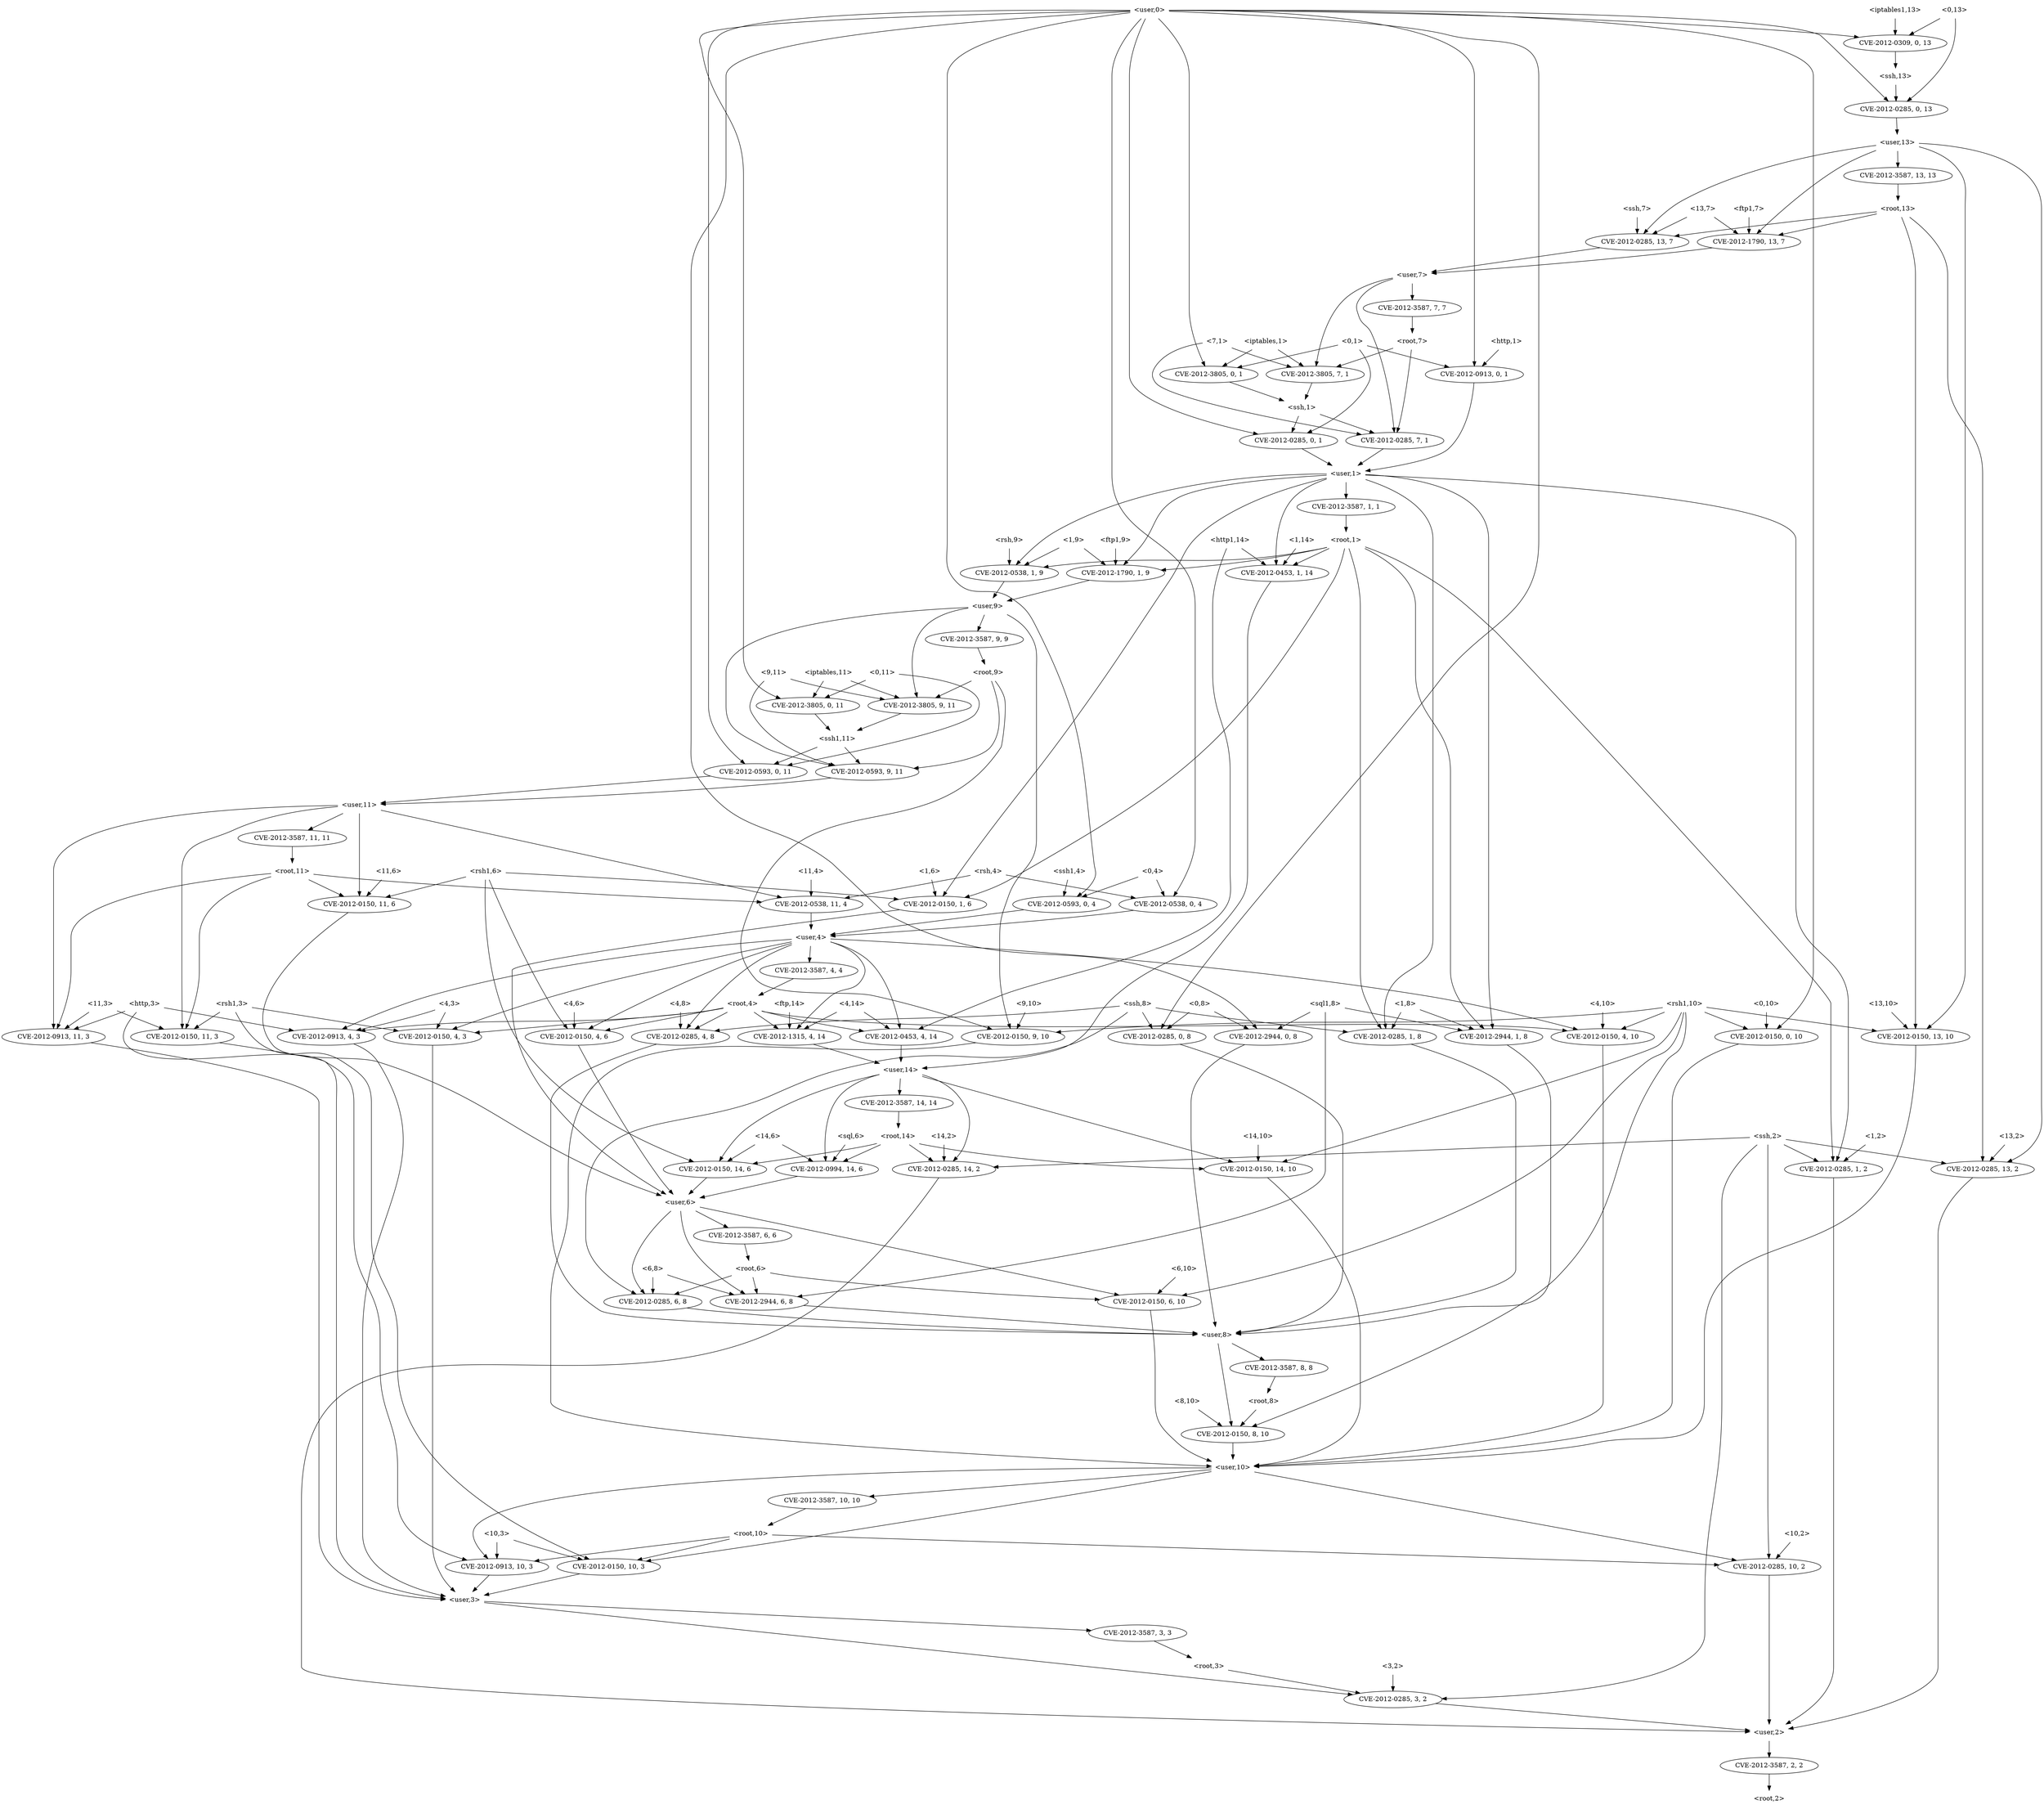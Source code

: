strict digraph {
	graph [bb="0,0,3748,3924"];
	node [label="\N"];
	"<rsh,4>"	 [height=0.5,
		pos="1077,2034",
		shape=plaintext,
		width=0.81944];
	"<v_rsh,11,4>"	 [height=0.5,
		label=<CVE-2012-0538, 11, 4>,
		pos="939,1962",
		width=2.5686];
	"<rsh,4>" -> "<v_rsh,11,4>"	 [pos="e,970.47,1979 1047.4,2018 1027.6,2007.9 1001.2,1994.6 979.48,1983.5"];
	"<v_rsh,0,4>"	 [height=0.5,
		label=<CVE-2012-0538, 0, 4>,
		pos="1138,1962",
		width=2.4499];
	"<rsh,4>" -> "<v_rsh,0,4>"	 [pos="e,1123.1,1980.1 1092.1,2015.7 1099.4,2007.3 1108.3,1997.1 1116.3,1987.9"];
	"<user,4>"	 [height=0.5,
		pos="1138,1890",
		shape=plaintext,
		width=0.91667];
	"<v_rsh,11,4>" -> "<user,4>"	 [pos="e,1104.9,1902.6 981.69,1946 1015.3,1934.2 1061.8,1917.8 1095.4,1906"];
	"<v_rsh,0,4>" -> "<user,4>"	 [pos="e,1138,1908.1 1138,1943.7 1138,1936 1138,1926.7 1138,1918.1"];
	"<v_ftp,4,14>"	 [height=0.5,
		label=<CVE-2012-1315, 4, 14>,
		pos="1196,1674",
		width=2.5686];
	"<user,4>" -> "<v_ftp,4,14>"	 [pos="e,1189.8,1692.2 1140.9,1871.8 1144.1,1853.8 1149.6,1824.7 1156,1800 1164.9,1765.7 1177.8,1726.9 1186.5,1701.8"];
	"<v_http1,4,14>"	 [height=0.5,
		label=<CVE-2012-0453, 4, 14>,
		pos="1400,1674",
		width=2.5686];
	"<user,4>" -> "<v_http1,4,14>"	 [pos="e,1399.9,1692.1 1171.1,1884.7 1224.1,1877.2 1324.4,1860.2 1350,1836 1387.3,1800.7 1397,1738.2 1399.3,1702.4"];
	"<v_root,4,4>"	 [height=0.5,
		label=<CVE-2012-3587, 4, 4>,
		pos="1253,1818",
		width=2.4499];
	"<user,4>" -> "<v_root,4,4>"	 [pos="e,1226.3,1835.2 1166.1,1871.9 1181.6,1862.5 1201,1850.7 1217.5,1840.6"];
	"<v_http,4,3>"	 [height=0.5,
		label=<CVE-2012-0913, 4, 3>,
		pos="533,1674",
		width=2.4499];
	"<user,4>" -> "<v_http,4,3>"	 [pos="e,542.21,1691.9 1105,1888.4 1017,1885.4 772.47,1867.7 606,1764 580.85,1748.3 560.34,1720.9 547.54,1700.7"];
	"<v_ssh,4,8>"	 [height=0.5,
		label=<CVE-2012-0285, 4, 8>,
		pos="1713,1674",
		width=2.4499];
	"<user,4>" -> "<v_ssh,4,8>"	 [pos="e,1684.7,1691.3 1171.1,1884.1 1217.9,1876.7 1305.5,1860.7 1377,1836 1490.1,1796.9 1615.2,1730.3 1675.9,1696.3"];
	"<v_rsh1,4,6>"	 [height=0.5,
		label=<CVE-2012-0150, 4, 6>,
		pos="997,1674",
		width=2.4499];
	"<user,4>" -> "<v_rsh1,4,6>"	 [pos="e,1002.9,1692.1 1121.5,1871.9 1099.8,1848.9 1061.6,1805.8 1036,1764 1023.8,1744.1 1013.4,1719.7 1006.4,1701.5"];
	"<v_rsh1,4,3>"	 [height=0.5,
		label=<CVE-2012-0150, 4, 3>,
		pos="765,1674",
		width=2.4499];
	"<user,4>" -> "<v_rsh1,4,3>"	 [pos="e,793.24,1691.2 1108.1,1871.8 1040.5,1833.1 876.24,1738.8 802.23,1696.4"];
	"<v_rsh1,4,10>"	 [height=0.5,
		label=<CVE-2012-0150, 4, 10>,
		pos="3084,1674",
		width=2.5686];
	"<user,4>" -> "<v_rsh1,4,10>"	 [pos="e,3066,1691.7 1171.2,1889 1388.1,1889 2604.4,1883.5 2952,1764 2993,1749.9 3033.4,1719.6 3058.5,1698.3"];
	"<user,14>"	 [height=0.5,
		pos="1400,1602",
		shape=plaintext,
		width=1.0069];
	"<v_http1,4,14>" -> "<user,14>"	 [pos="e,1400,1620.1 1400,1655.7 1400,1648 1400,1638.7 1400,1630.1"];
	"<v_ssh,14,2>"	 [height=0.5,
		label=<CVE-2012-0285, 14, 2>,
		pos="1118,1386",
		width=2.5686];
	"<user,14>" -> "<v_ssh,14,2>"	 [pos="e,1129.9,1403.9 1363.7,1591 1336.2,1582.3 1298.2,1568 1269,1548 1212.8,1509.4 1161.8,1446.7 1135.9,1412"];
	"<v_root,14,14>"	 [height=0.5,
		label=<CVE-2012-3587, 14, 14>,
		pos="1401,1530",
		width=2.7013];
	"<user,14>" -> "<v_root,14,14>"	 [pos="e,1400.8,1548.1 1400.2,1583.7 1400.4,1576 1400.5,1566.7 1400.6,1558.1"];
	"<v_sql,14,6>"	 [height=0.5,
		label=<CVE-2012-0994, 14, 6>,
		pos="1360,1386",
		width=2.5686];
	"<user,14>" -> "<v_sql,14,6>"	 [pos="e,1312.3,1401.5 1363.7,1589.8 1341.4,1581.4 1313.7,1567.9 1295,1548 1271.1,1522.6 1271,1510.1 1264,1476 1260.8,1460.3 1255.9,1453.8\
 1264,1440 1272.9,1424.9 1287.8,1413.8 1303.2,1405.8"];
	"<v_rsh1,14,10>"	 [height=0.5,
		label=<CVE-2012-0150, 14, 10>,
		pos="2721,1386",
		width=2.7013];
	"<user,14>" -> "<v_rsh1,14,10>"	 [pos="e,2650.3,1398.5 1436.4,1595.1 1613.3,1566.4 2386.3,1441.2 2640,1400.1"];
	"<v_rsh1,14,6>"	 [height=0.5,
		label=<CVE-2012-0150, 14, 6>,
		pos="1564,1386",
		width=2.5686];
	"<user,14>" -> "<v_rsh1,14,6>"	 [pos="e,1559.7,1404.1 1436.4,1590.8 1459.5,1582.6 1488.4,1569 1507,1548 1525,1527.7 1546.4,1454.1 1557.1,1413.8"];
	"<v_rsh1,11,3>"	 [height=0.5,
		label=<CVE-2012-0150, 11, 3>,
		pos="296,1674",
		width=2.5686];
	"<user,3>"	 [height=0.5,
		pos="765,450",
		shape=plaintext,
		width=0.91667];
	"<v_rsh1,11,3>" -> "<user,3>"	 [pos="e,731.85,454.76 304.5,1656 316.77,1629.8 338,1577.8 338,1531 338,1531 338,1531 338,593 338,512.68 613.47,469.78 721.89,456"];
	"<v_ssh,3,2>"	 [height=0.5,
		label=<CVE-2012-0285, 3, 2>,
		pos="909,234",
		width=2.4499];
	"<user,3>" -> "<v_ssh,3,2>"	 [pos="e,905.75,252.03 798.18,438.39 819.29,430.02 845.64,416.34 862,396 878.67,375.28 895.48,302.15 903.74,261.96"];
	"<v_root,3,3>"	 [height=0.5,
		label=<CVE-2012-3587, 3, 3>,
		pos="765,378",
		width=2.4499];
	"<user,3>" -> "<v_root,3,3>"	 [pos="e,765,396.1 765,431.7 765,423.98 765,414.71 765,406.11"];
	"<v_ftp1,13,7>"	 [height=0.5,
		label=<CVE-2012-1790, 13, 7>,
		pos="2449,3402",
		width=2.5686];
	"<user,7>"	 [height=0.5,
		pos="2465,3330",
		shape=plaintext,
		width=0.91667];
	"<v_ftp1,13,7>" -> "<user,7>"	 [pos="e,2461.1,3348.1 2453,3383.7 2454.7,3376 2456.8,3366.7 2458.8,3358.1"];
	"<v_ssh,7,1>"	 [height=0.5,
		label=<CVE-2012-0285, 7, 1>,
		pos="2427,2970",
		width=2.4499];
	"<user,7>" -> "<v_ssh,7,1>"	 [pos="e,2434.7,2988.1 2465,3312 2465,3285.3 2465,3232.1 2465,3187 2465,3187 2465,3187 2465,3113 2465,3071.6 2449.8,3025.7 2438.6,2997.6"];
	"<v_root,7,7>"	 [height=0.5,
		label=<CVE-2012-3587, 7, 7>,
		pos="2581,3258",
		width=2.4499];
	"<user,7>" -> "<v_root,7,7>"	 [pos="e,2554.1,3275.2 2493.4,3311.9 2509,3302.5 2528.5,3290.7 2545.2,3280.6"];
	"<v_iptables,7,1>"	 [height=0.5,
		label=<CVE-2012-3805, 7, 1>,
		pos="2311,3114",
		width=2.4499];
	"<user,7>" -> "<v_iptables,7,1>"	 [pos="e,2320,3132.2 2449.6,3311.9 2428.8,3288.4 2391.1,3244.5 2363,3204 2348.8,3183.6 2334.7,3159.1 2324.8,3141"];
	"<root,3>"	 [height=0.5,
		pos="793,306",
		shape=plaintext,
		width=0.89583];
	"<v_root,3,3>" -> "<root,3>"	 [pos="e,786.16,324.1 771.92,359.7 775.07,351.81 778.88,342.3 782.38,333.55"];
	"<root,3>" -> "<v_ssh,3,2>"	 [pos="e,882.11,251.23 821.38,287.88 837,278.45 856.53,266.66 873.2,256.61"];
	"<v_rsh1,13,10>"	 [height=0.5,
		label=<CVE-2012-0150, 13, 10>,
		pos="3496,1674",
		width=2.7013];
	"<user,10>"	 [height=0.5,
		pos="2721,738",
		shape=plaintext,
		width=1.0069];
	"<v_rsh1,13,10>" -> "<user,10>"	 [pos="e,2757.4,741.69 3437.7,1659.5 3322.6,1631.9 3077,1568.6 3077,1531 3077,1531 3077,1531 3077,881 3077,834.5 3060.5,818.09 3022,792\
 2981.3,764.4 2841.7,748.98 2767.8,742.57"];
	"<v_rsh1,10,3>"	 [height=0.5,
		label=<CVE-2012-0150, 10, 3>,
		pos="1146,522",
		width=2.5686];
	"<user,10>" -> "<v_rsh1,10,3>"	 [pos="e,1132.7,539.85 2684.6,737.08 2456.5,737.19 1228.3,732.19 1120,612 1104.2,594.47 1115,567.85 1127.1,548.28"];
	"<v_http,10,3>"	 [height=0.5,
		label=<CVE-2012-0913, 10, 3>,
		pos="1350,522",
		width=2.5686];
	"<user,10>" -> "<v_http,10,3>"	 [pos="e,1396.5,537.63 2684.7,736.58 2577.9,734.86 2255.4,726.28 1992,684 1772,648.69 1517,574.51 1406.2,540.59"];
	"<v_ssh,10,2>"	 [height=0.5,
		label=<CVE-2012-0285, 10, 2>,
		pos="3160,522",
		width=2.5686];
	"<user,10>" -> "<v_ssh,10,2>"	 [pos="e,3127.4,538.91 2756.2,719.85 2836.3,680.8 3032,585.39 3118.1,543.4"];
	"<v_root,10,10>"	 [height=0.5,
		label=<CVE-2012-3587, 10, 10>,
		pos="2098,666",
		width=2.7013];
	"<user,10>" -> "<v_root,10,10>"	 [pos="e,2178.8,676.08 2684.4,732.88 2588.6,722.12 2328.4,692.89 2189.1,677.23"];
	"<root,1>"	 [height=0.5,
		pos="1889,2754",
		shape=plaintext,
		width=0.89583];
	"<v_ssh,1,2>"	 [height=0.5,
		label=<CVE-2012-0285, 1, 2>,
		pos="3457,1386",
		width=2.4499];
	"<root,1>" -> "<v_ssh,1,2>"	 [pos="e,3462.7,1404.1 1921.4,2753.5 2011.8,2754.2 2273.6,2751.4 2483,2700 2583.4,2675.3 2698,2714.4 2698,2611 2698,2611 2698,2611 2698\
,2105 2698,1727.1 3130.7,1915.4 3477,1764 3535.7,1738.3 3569.9,1747.5 3602,1692 3642.5,1621.9 3574.6,1642 3492,1476 3481.9,1455.7\
 3472.6,1431.6 3466.1,1413.7"];
	"<v_ftp1,1,9>"	 [height=0.5,
		label=<CVE-2012-1790, 1, 9>,
		pos="1140,2682",
		width=2.4499];
	"<root,1>" -> "<v_ftp1,1,9>"	 [pos="e,1202.3,2694.7 1856.7,2749.6 1822.1,2746 1765.7,2740.2 1717,2736 1504.3,2717.5 1449.9,2726.3 1238,2700 1229.7,2699 1221,2697.7 \
1212.4,2696.4"];
	"<v_http1,1,14>"	 [height=0.5,
		label=<CVE-2012-0453, 1, 14>,
		pos="1680,2682",
		width=2.5686];
	"<root,1>" -> "<v_http1,1,14>"	 [pos="e,1724.5,2697.9 1856.3,2742.1 1823.6,2731.1 1772.7,2714.1 1734,2701.1"];
	"<v_ssh,1,8>"	 [height=0.5,
		label=<CVE-2012-0285, 1, 8>,
		pos="2567,1674",
		width=2.4499];
	"<root,1>" -> "<v_ssh,1,8>"	 [pos="e,2564.9,1692.1 1921.3,2752.9 2052.9,2751.9 2541,2739.3 2541,2611 2541,2611 2541,2611 2541,2033 2541,1909.2 2556.7,1762 2563.7,1702.2"];
	"<v_rsh,1,9>"	 [height=0.5,
		label=<CVE-2012-0538, 1, 9>,
		pos="1335,2682",
		width=2.4499];
	"<root,1>" -> "<v_rsh,1,9>"	 [pos="e,1407.8,2692.2 1856.4,2748.9 1771.7,2738.2 1542.5,2709.2 1418.1,2693.5"];
	"<v_rsh1,1,6>"	 [height=0.5,
		label=<CVE-2012-0150, 1, 6>,
		pos="1729,1962",
		width=2.4499];
	"<root,1>" -> "<v_rsh1,1,6>"	 [pos="e,1762.9,1978.6 1883.9,2735.7 1876.6,2709.1 1864,2656.6 1864,2611 1864,2611 1864,2611 1864,2105 1864,2059.8 1846.1,2048.7 1815,2016\
 1802.8,2003.2 1786.8,1992.2 1772,1983.6"];
	"<v_sql1,1,8>"	 [height=0.5,
		label=<CVE-2012-2944, 1, 8>,
		pos="2372,1674",
		width=2.4499];
	"<root,1>" -> "<v_sql1,1,8>"	 [pos="e,2367.8,1692.4 1921.5,2750.1 2026.6,2739.9 2351,2701 2351,2611 2351,2611 2351,2611 2351,1817 2351,1776.8 2359.3,1730.8 2365.5,1702.4"];
	"<user,2>"	 [height=0.5,
		pos="3160,162",
		shape=plaintext,
		width=0.91667];
	"<v_ssh,1,2>" -> "<user,2>"	 [pos="e,3193.1,169.5 3437.9,1368.3 3412,1343.7 3369,1294.9 3369,1243 3369,1243 3369,1243 3369,305 3369,225.42 3264.1,187.32 3202.9,171.87"];
	"<user,9>"	 [height=0.5,
		pos="1277,2610",
		shape=plaintext,
		width=0.91667];
	"<v_ftp1,1,9>" -> "<user,9>"	 [pos="e,1243.6,2628 1171.1,2665.1 1189.8,2655.5 1214,2643.2 1234.5,2632.7"];
	"<v_http1,1,14>" -> "<user,14>"	 [pos="e,1436.5,1616.7 1662,2664.1 1637.6,2639.2 1597,2590.1 1597,2539 1597,2539 1597,2539 1597,2033 1597,1936.4 1559,1915.6 1559,1819 \
1559,1819 1559,1819 1559,1745 1559,1683.9 1492.8,1642.5 1445.9,1620.9"];
	"<user,8>"	 [height=0.5,
		pos="2140,1026",
		shape=plaintext,
		width=0.91667];
	"<v_ssh,1,8>" -> "<user,8>"	 [pos="e,2173.2,1026.9 2542.8,1656.6 2510.9,1633 2459,1586 2459,1531 2459,1531 2459,1531 2459,1169 2459,1049.7 2270.6,1029.9 2183.4,1027.1"];
	"<v_rsh,1,9>" -> "<user,9>"	 [pos="e,1291.3,2628.3 1321,2664.1 1314,2655.7 1305.5,2645.4 1297.8,2636.1"];
	"<user,6>"	 [height=0.5,
		pos="1478,1314",
		shape=plaintext,
		width=0.91667];
	"<v_rsh1,1,6>" -> "<user,6>"	 [pos="e,1511.2,1319.6 1697.7,1945 1658.7,1922.6 1597,1877.9 1597,1819 1597,1819 1597,1819 1597,1745 1597,1574.7 1767.7,1503.8 1665,1368\
 1647.7,1345.1 1571,1329.3 1521.4,1321.2"];
	"<v_sql1,1,8>" -> "<user,8>"	 [pos="e,2173.1,1036.1 2361.8,1655.7 2347.5,1629.6 2323,1578.2 2323,1531 2323,1531 2323,1531 2323,1169 2323,1098.4 2236.9,1057.8 2182.8\
,1039.3"];
	"<v_rsh1,9,10>"	 [height=0.5,
		label=<CVE-2012-0150, 9, 10>,
		pos="2766,1674",
		width=2.5686];
	"<user,9>" -> "<v_rsh1,9,10>"	 [pos="e,2733.2,1691 1310.1,2608.7 1505.8,2606.8 2503,2590.7 2503,2467 2503,2467 2503,2467 2503,1961 2503,1831.9 2649.9,1736.1 2724.1,1695.8"];
	"<v_iptables,9,11>"	 [height=0.5,
		label=<CVE-2012-3805, 9, 11>,
		pos="1060,2394",
		width=2.5686];
	"<user,9>" -> "<v_iptables,9,11>"	 [pos="e,1067.5,2412 1247.6,2591.9 1212.2,2570.2 1152.4,2530.1 1112,2484 1095.3,2465 1081.2,2439.8 1071.9,2421.1"];
	"<v_ssh1,9,11>"	 [height=0.5,
		label=<CVE-2012-0593, 9, 11>,
		pos="1181,2250",
		width=2.5686];
	"<user,9>" -> "<v_ssh1,9,11>"	 [pos="e,1188.7,2268.1 1261.2,2591.6 1253.1,2581.8 1243.8,2568.9 1238,2556 1221.4,2519.1 1219,2507.4 1219,2467 1219,2467 1219,2467 1219\
,2393 1219,2351.6 1203.8,2305.7 1192.6,2277.6"];
	"<v_root,9,9>"	 [height=0.5,
		label=<CVE-2012-3587, 9, 9>,
		pos="1335,2538",
		width=2.4499];
	"<user,9>" -> "<v_root,9,9>"	 [pos="e,1320.8,2556.1 1291.3,2591.7 1298.3,2583.3 1306.8,2573.1 1314.4,2563.9"];
	"<v_rsh1,9,10>" -> "<user,10>"	 [pos="e,2751.9,756.18 2783.4,1655.9 2806.9,1630.9 2846,1581.6 2846,1531 2846,1531 2846,1531 2846,881 2846,828.4 2797.1,786.03 2760.4,761.69"];
	"<ssh1,11>"	 [height=0.5,
		pos="958,2322",
		shape=plaintext,
		width=1.0278];
	"<v_iptables,9,11>" -> "<ssh1,11>"	 [pos="e,982.83,2340 1036.1,2376.6 1022.7,2367.4 1005.8,2355.8 991.15,2345.8"];
	"<user,11>"	 [height=0.5,
		pos="735,2178",
		shape=plaintext,
		width=1.0069];
	"<v_ssh1,9,11>" -> "<user,11>"	 [pos="e,771.5,2184.7 1111.3,2238.1 1019.4,2223.6 860.14,2198.6 781.58,2186.3"];
	"<root,9>"	 [height=0.5,
		pos="1316,2466",
		shape=plaintext,
		width=0.89583];
	"<v_root,9,9>" -> "<root,9>"	 [pos="e,1320.6,2484.1 1330.3,2519.7 1328.2,2511.9 1325.6,2502.5 1323.3,2493.8"];
	"<v_root,2,2>"	 [height=0.5,
		label=<CVE-2012-3587, 2, 2>,
		pos="3160,90",
		width=2.4499];
	"<user,2>" -> "<v_root,2,2>"	 [pos="e,3160,108.1 3160,143.7 3160,135.98 3160,126.71 3160,118.11"];
	"<11,6>"	 [height=0.5,
		pos="792,2034",
		shape=plaintext,
		width=0.78472];
	"<v_rsh1,11,6>"	 [height=0.5,
		label=<CVE-2012-0150, 11, 6>,
		pos="735,1962",
		width=2.5686];
	"<11,6>" -> "<v_rsh1,11,6>"	 [pos="e,748.93,1980.1 777.91,2015.7 771.08,2007.3 762.74,1997.1 755.24,1987.9"];
	"<v_rsh1,11,6>" -> "<user,6>"	 [pos="e,1444.9,1316.2 750.9,1944.2 788.74,1902.3 881,1788.4 881,1675 881,1675 881,1675 881,1457 881,1393.8 933.57,1392.2 992,1368 1071.7\
,1335 1331.2,1321 1434.8,1316.6"];
	"<root,9>" -> "<v_rsh1,9,10>"	 [pos="e,2698.2,1686.4 1348.3,2464.4 1531.2,2460.3 2427,2434.7 2427,2323 2427,2323 2427,2323 2427,1889 2427,1766.1 2588.4,1710.9 2688.4\
,1688.5"];
	"<root,9>" -> "<v_iptables,9,11>"	 [pos="e,1111.6,2409.1 1283.6,2456.1 1243,2445 1172.5,2425.8 1121.5,2411.8"];
	"<root,9>" -> "<v_ssh1,9,11>"	 [pos="e,1200,2267.7 1309.1,2447.6 1296.5,2417 1267.8,2352.2 1233,2304 1225.6,2293.7 1216.2,2283.5 1207.5,2274.9"];
	"<user,1>"	 [height=0.5,
		pos="1917,2898",
		shape=plaintext,
		width=0.91667];
	"<user,1>" -> "<v_ssh,1,2>"	 [pos="e,3505.7,1401.1 1950.2,2896.4 2068.4,2894 2468,2883 2589,2844 2661.7,2820.6 2736,2831.4 2736,2755 2736,2755 2736,2755 2736,2105 \
2736,1670.5 3439.3,2086.2 3622,1692 3655.9,1618.8 3693.2,1597.7 3564,1440 3551.3,1424.5 3532.9,1413.2 3515,1405"];
	"<user,1>" -> "<v_ftp1,1,9>"	 [pos="e,1153.5,2699.9 1883.8,2893.8 1762,2881.7 1340.3,2836 1223,2772 1208.1,2763.9 1179.4,2731.1 1160,2707.7"];
	"<v_root,1,1>"	 [height=0.5,
		label=<CVE-2012-3587, 1, 1>,
		pos="1917,2826",
		width=2.4499];
	"<user,1>" -> "<v_root,1,1>"	 [pos="e,1917,2844.1 1917,2879.7 1917,2872 1917,2862.7 1917,2854.1"];
	"<user,1>" -> "<v_http1,1,14>"	 [pos="e,1692.1,2700.1 1883.9,2889.5 1855.8,2881.8 1815.4,2867.5 1787,2844 1742.9,2807.5 1748.9,2783.5 1717,2736 1710.9,2726.9 1704.1,2717.1\
 1698,2708.4"];
	"<user,1>" -> "<v_sql1,1,8>"	 [pos="e,2377.9,1692.1 1950.3,2897 2084.5,2896.4 2579,2885 2579,2755 2579,2755 2579,2755 2579,2033 2579,1891.3 2472.8,1890 2408,1764 2397.6\
,1743.7 2388,1719.7 2381.3,1701.7"];
	"<user,1>" -> "<v_rsh,1,9>"	 [pos="e,1370.2,2698.6 1883.8,2886.7 1850.3,2876.2 1796.9,2859.4 1751,2844 1659.4,2813.3 1636.1,2806.8 1546,2772 1487.9,2749.6 1421.9,2721.3\
 1379.4,2702.7"];
	"<user,1>" -> "<v_rsh1,1,6>"	 [pos="e,1744.3,1980 1883.8,2887 1862.4,2878.8 1835.7,2865.1 1820,2844 1795.8,2811.6 1801,2795.4 1801,2755 1801,2755 1801,2755 1801,2105\
 1801,2060.1 1772,2015 1750.8,1988.1"];
	"<user,1>" -> "<v_ssh,1,8>"	 [pos="e,2586.1,1691.7 1950.2,2896.2 2060.5,2893.3 2413.3,2881.2 2520,2844 2587.9,2820.4 2655,2826.9 2655,2755 2655,2755 2655,2755 2655\
,1817 2655,1769.7 2619.4,1725.1 2593.4,1698.9"];
	"<v_root,1,1>" -> "<root,1>"	 [pos="e,1895.8,2772.1 1910.1,2807.7 1906.9,2799.8 1903.1,2790.3 1899.6,2781.5"];
	"<root,14>"	 [height=0.5,
		pos="1462,1458",
		shape=plaintext,
		width=1];
	"<root,14>" -> "<v_ssh,14,2>"	 [pos="e,1193.2,1396.6 1425.8,1442.9 1422.5,1441.9 1419.2,1440.9 1416,1440 1345.4,1420.8 1263.5,1406.8 1203.4,1398.1"];
	"<root,14>" -> "<v_sql,14,6>"	 [pos="e,1384,1403.5 1437,1439.9 1423.7,1430.7 1407,1419.3 1392.6,1409.4"];
	"<root,14>" -> "<v_rsh1,14,10>"	 [pos="e,2629.1,1392.1 1498.3,1455 1664.5,1445.7 2355.7,1407.3 2618.8,1392.7"];
	"<root,14>" -> "<v_rsh1,14,6>"	 [pos="e,1540,1403.5 1487,1439.9 1500.3,1430.7 1517,1419.3 1531.4,1409.4"];
	"<v_ssh,14,2>" -> "<user,2>"	 [pos="e,3126.9,163.41 1097.4,1368.1 1070,1343.6 1025,1295.5 1025,1243 1025,1243 1025,1243 1025,305 1025,196.18 2814.1,167.6 3116.8,163.54"];
	"<v_sql,14,6>" -> "<user,6>"	 [pos="e,1449.1,1332.1 1387.4,1368.8 1403.1,1359.4 1423.2,1347.5 1440.4,1337.3"];
	"<v_rsh1,14,10>" -> "<user,10>"	 [pos="e,2721,756.05 2721,1368 2721,1341.3 2721,1288.1 2721,1243 2721,1243 2721,1243 2721,881 2721,841 2721,794.65 2721,766.08"];
	"<v_rsh1,14,6>" -> "<user,6>"	 [pos="e,1499.1,1332.2 1543.6,1368.4 1532.7,1359.5 1519.1,1348.5 1507.1,1338.7"];
	"<4,6>"	 [height=0.5,
		pos="957,1746",
		shape=plaintext,
		width=0.75];
	"<4,6>" -> "<v_rsh1,4,6>"	 [pos="e,987.23,1692.1 966.89,1727.7 971.49,1719.6 977.06,1709.9 982.15,1701"];
	"<v_rsh1,4,6>" -> "<user,6>"	 [pos="e,1444.9,1316.6 997,1656 997,1629.3 997,1576.1 997,1531 997,1531 997,1531 997,1457 997,1416.6 986.06,1395.2 1016,1368 1046.7,1340.1\
 1325.6,1322.9 1434.6,1317.1"];
	"<v_rsh1,8,10>"	 [height=0.5,
		label=<CVE-2012-0150, 8, 10>,
		pos="2282,810",
		width=2.5686];
	"<user,8>" -> "<v_rsh1,8,10>"	 [pos="e,2268.3,828.12 2147.6,1007.8 2155.9,989.45 2170,959.91 2185,936 2206.4,901.89 2215.3,895.78 2240,864 2247.1,854.87 2255,844.92 \
2261.9,836.13"];
	"<v_root,8,8>"	 [height=0.5,
		label=<CVE-2012-3587, 8, 8>,
		pos="2282,954",
		width=2.4499];
	"<user,8>" -> "<v_root,8,8>"	 [pos="e,2249.9,970.83 2173.3,1008.6 2193.4,998.66 2219.3,985.92 2240.7,975.36"];
	"<http1,14>"	 [height=0.5,
		pos="1594,2754",
		shape=plaintext,
		width=1.0833];
	"<http1,14>" -> "<v_http1,4,14>"	 [pos="e,1413.8,1692 1586.9,2735.8 1576.7,2709.5 1559,2657.2 1559,2611 1559,2611 1559,2611 1559,2033 1559,1897.5 1462.7,1756 1420,1700"];
	"<http1,14>" -> "<v_http1,1,14>"	 [pos="e,1659.6,2699.6 1615.3,2735.7 1626.3,2726.7 1639.8,2715.7 1651.7,2706"];
	"<v_http,4,3>" -> "<user,3>"	 [pos="e,731.91,456.48 535.17,1656 538.38,1629.4 544,1576.2 544,1531 544,1531 544,1531 544,593 544,509.23 657.76,472.57 722.05,458.54"];
	"<v_ssh1,0,11>"	 [height=0.5,
		label=<CVE-2012-0593, 0, 11>,
		pos="735,2250",
		width=2.5686];
	"<v_ssh1,0,11>" -> "<user,11>"	 [pos="e,735,2196.1 735,2231.7 735,2224 735,2214.7 735,2206.1"];
	"<user,11>" -> "<v_rsh,11,4>"	 [pos="e,922.86,1979.9 751.35,2159.8 787.47,2122 874.17,2031 915.86,1987.3"];
	"<v_http,11,3>"	 [height=0.5,
		label=<CVE-2012-0913, 11, 3>,
		pos="92,1674",
		width=2.5686];
	"<user,11>" -> "<v_http,11,3>"	 [pos="e,97.261,1692.3 698.71,2176.5 566.45,2173.6 118,2154.9 118,2035 118,2035 118,2035 118,1817 118,1776.6 107.67,1730.7 100.03,1702.3"];
	"<user,11>" -> "<v_rsh1,11,3>"	 [pos="e,296,1692 698.7,2173.2 593.52,2161.1 296,2119.4 296,2035 296,2035 296,2035 296,1817 296,1777 296,1730.7 296,1702.1"];
	"<user,11>" -> "<v_rsh1,11,6>"	 [pos="e,735,1980.2 735,2159.8 735,2122.8 735,2035.2 735,1990.4"];
	"<v_root,11,11>"	 [height=0.5,
		label=<CVE-2012-3587, 11, 11>,
		pos="610,2106",
		width=2.7013];
	"<user,11>" -> "<v_root,11,11>"	 [pos="e,638.97,2123.2 704.42,2159.9 687.43,2150.4 666.15,2138.4 648.09,2128.3"];
	"<9,10>"	 [height=0.5,
		pos="2766,1746",
		shape=plaintext,
		width=0.78472];
	"<9,10>" -> "<v_rsh1,9,10>"	 [pos="e,2766,1692.1 2766,1727.7 2766,1720 2766,1710.7 2766,1702.1"];
	"<sql1,8>"	 [height=0.5,
		pos="2290,1746",
		shape=plaintext,
		width=0.91667];
	"<v_sql1,6,8>"	 [height=0.5,
		label=<CVE-2012-2944, 6, 8>,
		pos="1594,1098",
		width=2.4499];
	"<sql1,8>" -> "<v_sql1,6,8>"	 [pos="e,1609.4,1115.9 2282,1727.8 2272.7,1709 2256.2,1678.6 2237,1656 2027.6,1409.6 1916.4,1408.6 1680,1188 1657.5,1167 1633.2,1141.5 \
1616.2,1123.3"];
	"<sql1,8>" -> "<v_sql1,1,8>"	 [pos="e,2352.5,1691.6 2310.3,1727.7 2320.7,1718.8 2333.4,1707.9 2344.7,1698.3"];
	"<v_sql1,0,8>"	 [height=0.5,
		label=<CVE-2012-2944, 0, 8>,
		pos="2140,1674",
		width=2.4499];
	"<sql1,8>" -> "<v_sql1,0,8>"	 [pos="e,2173.7,1690.7 2256.7,1729.5 2235,1719.3 2206.5,1706 2183.1,1695.1"];
	"<v_sql1,6,8>" -> "<user,8>"	 [pos="e,2106.8,1030.3 1657.4,1085.5 1668.9,1083.5 1680.8,1081.6 1692,1080 1840,1058.4 2016.4,1039.6 2096.6,1031.4"];
	"<v_sql1,0,8>" -> "<user,8>"	 [pos="e,2140,1044 2140,1656 2140,1629.3 2140,1576.1 2140,1531 2140,1531 2140,1531 2140,1169 2140,1129 2140,1082.7 2140,1054.1"];
	"<0,11>"	 [height=0.5,
		pos="805,2466",
		shape=plaintext,
		width=0.78472];
	"<v_iptables,0,11>"	 [height=0.5,
		label=<CVE-2012-3805, 0, 11>,
		pos="856,2394",
		width=2.5686];
	"<0,11>" -> "<v_iptables,0,11>"	 [pos="e,843.54,2412.1 817.61,2447.7 823.6,2439.5 830.88,2429.5 837.48,2420.4"];
	"<0,11>" -> "<v_ssh1,0,11>"	 [pos="e,733.55,2268.4 782.92,2448 772.36,2438.6 760.61,2426 754,2412 733.56,2368.8 731.88,2312.1 733.06,2278.8"];
	"<v_iptables,0,11>" -> "<ssh1,11>"	 [pos="e,933.17,2340 879.91,2376.6 893.3,2367.4 910.2,2355.8 924.85,2345.8"];
	"<4,10>"	 [height=0.5,
		pos="3084,1746",
		shape=plaintext,
		width=0.78472];
	"<4,10>" -> "<v_rsh1,4,10>"	 [pos="e,3084,1692.1 3084,1727.7 3084,1720 3084,1710.7 3084,1702.1"];
	"<v_rsh1,4,10>" -> "<user,10>"	 [pos="e,2757.3,740.92 3059.7,1656.4 3047.6,1647 3033.8,1634.3 3025,1620 3003.5,1585.1 3001,1572 3001,1531 3001,1531 3001,1531 3001,881\
 3001,777.59 2847.2,749.46 2767.6,741.83"];
	"<rsh1,3>"	 [height=0.5,
		pos="649,1746",
		shape=plaintext,
		width=0.92361];
	"<rsh1,3>" -> "<v_rsh1,4,3>"	 [pos="e,738.11,1691.2 677.38,1727.9 693,1718.5 712.53,1706.7 729.2,1696.6"];
	"<rsh1,3>" -> "<v_rsh1,10,3>"	 [pos="e,1062,529.64 649,1728 649,1701.3 649,1648.1 649,1603 649,1603 649,1603 649,665 649,582.13 907.69,544.92 1051.8,530.63"];
	"<rsh1,3>" -> "<v_rsh1,11,3>"	 [pos="e,358.48,1687.4 615.47,1738.4 559.06,1727.2 443.94,1704.3 368.4,1689.4"];
	"<v_rsh1,4,3>" -> "<user,3>"	 [pos="e,765,468.05 765,1656 765,1629.3 765,1576.1 765,1531 765,1531 765,1531 765,593 765,553 765,506.65 765,478.08"];
	"<v_rsh1,10,3>" -> "<user,3>"	 [pos="e,798.16,457.09 1081.4,509.13 1003.6,494.83 875.11,471.23 808.33,458.96"];
	"<v_ssh1,0,4>"	 [height=0.5,
		label=<CVE-2012-0593, 0, 4>,
		pos="1333,1962",
		width=2.4499];
	"<v_ssh1,0,4>" -> "<user,4>"	 [pos="e,1171,1902.9 1291.2,1946 1258.6,1934.3 1213.6,1918.1 1180.8,1906.4"];
	"<v_ssh,3,2>" -> "<user,2>"	 [pos="e,3126.7,163.18 971.12,221.22 984.24,219.13 998.04,217.23 1011,216 1441.1,175.06 2851.1,164.82 3116.6,163.24"];
	"<v_http,10,3>" -> "<user,3>"	 [pos="e,798.09,454.02 1283.3,509.45 1271.2,507.52 1258.8,505.62 1247,504 1085.5,481.81 892.48,462.86 808.08,454.95"];
	"<v_ssh,10,2>" -> "<user,2>"	 [pos="e,3160,180.05 3160,503.95 3160,477.29 3160,424.11 3160,379 3160,379 3160,379 3160,305 3160,265 3160,218.65 3160,190.08"];
	"<root,10>"	 [height=0.5,
		pos="1927,594",
		shape=plaintext,
		width=1];
	"<v_root,10,10>" -> "<root,10>"	 [pos="e,1963.2,609.82 2059.6,649.29 2033.8,638.73 1999.7,624.75 1972.5,613.62"];
	"<root,2>"	 [height=0.5,
		pos="3160,18",
		shape=plaintext,
		width=0.89583];
	"<ftp1,9>"	 [height=0.5,
		pos="1140,2754",
		shape=plaintext,
		width=0.89583];
	"<ftp1,9>" -> "<v_ftp1,1,9>"	 [pos="e,1140,2700.1 1140,2735.7 1140,2728 1140,2718.7 1140,2710.1"];
	"<v_root,13,13>"	 [height=0.5,
		label=<CVE-2012-3587, 13, 13>,
		pos="3395,3546",
		width=2.7013];
	"<root,13>"	 [height=0.5,
		pos="3395,3474",
		shape=plaintext,
		width=1];
	"<v_root,13,13>" -> "<root,13>"	 [pos="e,3395,3492.1 3395,3527.7 3395,3520 3395,3510.7 3395,3502.1"];
	"<v_ssh,13,2>"	 [height=0.5,
		label=<CVE-2012-0285, 13, 2>,
		pos="3656,1386",
		width=2.5686];
	"<root,13>" -> "<v_ssh,13,2>"	 [pos="e,3664.3,1404 3414.3,3455.8 3439.9,3431 3482,3382.5 3482,3331 3482,3331 3482,3331 3482,2033 3482,1819.3 3697,1816.7 3697,1603 3697\
,1603 3697,1603 3697,1529 3697,1487.4 3680.6,1441.6 3668.5,1413.5"];
	"<root,13>" -> "<v_rsh1,13,10>"	 [pos="e,3492.8,1692.2 3405.2,3455.7 3419.5,3429.6 3444,3378.2 3444,3331 3444,3331 3444,3331 3444,2033 3444,1968 3478,1774.3 3491,1702.3"];
	"<root,13>" -> "<v_ftp1,13,7>"	 [pos="e,2513.9,3414.8 3358.7,3472 3241.4,3468.7 2862.4,3455.6 2551,3420 2542.3,3419 2533.1,3417.8 2524.1,3416.4"];
	"<v_ssh,13,7>"	 [height=0.5,
		label=<CVE-2012-0285, 13, 7>,
		pos="2653,3402",
		width=2.5686];
	"<root,13>" -> "<v_ssh,13,7>"	 [pos="e,2734.3,3410.7 3359,3469.6 3248,3459.1 2908.8,3427.1 2744.3,3411.6"];
	"<v_rsh1,8,10>" -> "<user,10>"	 [pos="e,2684.6,744.8 2351.1,797.99 2441.4,783.58 2597.3,758.72 2674.7,746.39"];
	"<root,8>"	 [height=0.5,
		pos="2282,882",
		shape=plaintext,
		width=0.89583];
	"<v_root,8,8>" -> "<root,8>"	 [pos="e,2282,900.1 2282,935.7 2282,927.98 2282,918.71 2282,910.11"];
	"<user,0>"	 [height=0.5,
		pos="2017,3906",
		shape=plaintext,
		width=0.91667];
	"<v_ssh,0,13>"	 [height=0.5,
		label=<CVE-2012-0285, 0, 13>,
		pos="3522,3690",
		width=2.5686];
	"<user,0>" -> "<v_ssh,0,13>"	 [pos="e,3509.4,3708.1 2050.3,3904.5 2254.4,3901.3 3329.2,3882.9 3391,3852 3406.3,3844.4 3470.9,3759.5 3503.3,3716.2"];
	"<v_iptables1,0,13>"	 [height=0.5,
		label=<CVE-2012-0309, 0, 13>,
		pos="3536,3834",
		width=2.5686];
	"<user,0>" -> "<v_iptables1,0,13>"	 [pos="e,3470.2,3846.7 2050.2,3905.2 2206,3906 2880,3905.7 3429,3852 3439.1,3851 3449.8,3849.7 3460.3,3848.2"];
	"<v_ssh,0,8>"	 [height=0.5,
		label=<CVE-2012-0285, 0, 8>,
		pos="1945,1674",
		width=2.4499];
	"<user,0>" -> "<v_ssh,0,8>"	 [pos="e,1977.9,1690.7 2050.3,3905.2 2187,3905.4 2698,3896.9 2698,3763 2698,3763 2698,3763 2698,3617 2698,3485.5 2774,3462.5 2774,3331 \
2774,3331 2774,3331 2774,2105 2774,1926.6 2243.9,1809.9 2138,1764 2085.7,1741.3 2026.3,1713.6 1987.4,1695.2"];
	"<user,0>" -> "<v_ssh1,0,4>"	 [pos="e,1371.3,1978.4 1984,3903.3 1868.4,3896.4 1489,3866 1489,3763 1489,3763 1489,3763 1489,2609 1489,2343.5 1557.6,2240.6 1416,2016 \
1407.4,2002.4 1393.9,1991.6 1380.2,1983.4"];
	"<user,0>" -> "<v_iptables,0,11>"	 [pos="e,861.67,2412.3 1983.7,3904.4 1796.6,3900.7 884,3876.9 884,3763 884,3763 884,3763 884,2537 884,2496.3 872.77,2450.2 864.54,2421.9"];
	"<v_iptables,0,1>"	 [height=0.5,
		label=<CVE-2012-3805, 0, 1>,
		pos="2116,3114",
		width=2.4499];
	"<user,0>" -> "<v_iptables,0,1>"	 [pos="e,2111.5,3132.4 2033.7,3887.8 2056.4,3862.6 2094,3813.2 2094,3763 2094,3763 2094,3763 2094,3257 2094,3216.7 2102.7,3170.8 2109.2\
,3142.4"];
	"<v_rsh1,0,10>"	 [height=0.5,
		label=<CVE-2012-0150, 0, 10>,
		pos="3288,1674",
		width=2.5686];
	"<user,0>" -> "<v_rsh1,0,10>"	 [pos="e,3304.6,1692.1 2050,3904.7 2148.7,3903.1 2449.3,3895 2694,3852 3048.3,3789.7 3161.4,3814 3474,3636 3552,3591.6 3596,3564.8 3596\
,3475 3596,3475 3596,3475 3596,2105 3596,2007.3 3383.4,1775.1 3311.5,1699.4"];
	"<user,0>" -> "<v_ssh1,0,11>"	 [pos="e,727.31,2268.1 1983.7,3905 1778.8,3904.7 697,3896.5 697,3763 697,3763 697,3763 697,2393 697,2351.6 712.23,2305.7 723.41,2277.6"];
	"<user,0>" -> "<v_sql1,0,8>"	 [pos="e,2163.2,1691.6 2050.3,3905.1 2164.3,3905.1 2537.6,3901.2 2645,3852 2696.4,3828.5 2736,3819.6 2736,3763 2736,3763 2736,3763 2736\
,3617 2736,3516.1 2812,3503.9 2812,3403 2812,3403 2812,3403 2812,2105 2812,2009.6 2750.3,1995.5 2670,1944 2608.8,1904.7 2589.6,1901.3\
 2523,1872 2462.9,1845.5 2303.4,1799.2 2248,1764 2228.4,1751.5 2227.7,1743 2210,1728 2197.7,1717.6 2183.7,1706.7 2171.4,1697.6"];
	"<user,0>" -> "<v_rsh,0,4>"	 [pos="e,1153.5,1980 1983.9,3904.4 1887.9,3902.3 1610.5,3892.7 1531,3852 1483.7,3827.7 1451,3816.2 1451,3763 1451,3763 1451,3763 1451,2609\
 1451,2342.1 1232,2069.7 1160.4,1987.8"];
	"<v_http,0,1>"	 [height=0.5,
		label=<CVE-2012-0913, 0, 1>,
		pos="1846,3114",
		width=2.4499];
	"<user,0>" -> "<v_http,0,1>"	 [pos="e,1844.8,3132 1983.7,3895.1 1932.4,3877.6 1840,3835.9 1840,3763 1840,3763 1840,3763 1840,3257 1840,3217 1842.4,3170.6 1844.2,3142.1"];
	"<v_ssh,0,1>"	 [height=0.5,
		label=<CVE-2012-0285, 0, 1>,
		pos="1990,2970",
		width=2.4499];
	"<user,0>" -> "<v_ssh,0,1>"	 [pos="e,1984.3,2988.3 2005.6,3887.9 1989.5,3862 1962,3810.9 1962,3763 1962,3763 1962,3763 1962,3113 1962,3072.3 1973.2,3026.2 1981.5,2997.9"];
	"<user,13>"	 [height=0.5,
		pos="3429,3618",
		shape=plaintext,
		width=1.0069];
	"<v_ssh,0,13>" -> "<user,13>"	 [pos="e,3451.9,3636.2 3500,3672.4 3488.1,3663.5 3473.2,3652.3 3460.1,3642.4"];
	"<ssh,13>"	 [height=0.5,
		pos="3527,3762",
		shape=plaintext,
		width=0.94444];
	"<v_iptables1,0,13>" -> "<ssh,13>"	 [pos="e,3529.2,3780.1 3533.8,3815.7 3532.8,3808 3531.6,3798.7 3530.5,3790.1"];
	"<v_ssh,0,8>" -> "<user,8>"	 [pos="e,2107,1035.1 1945.6,1656 1946.5,1629.3 1948,1576.1 1948,1531 1948,1531 1948,1531 1948,1169 1948,1095.3 2040.6,1055.5 2097.2,1038"];
	"<ssh,1>"	 [height=0.5,
		pos="2213,3042",
		shape=plaintext,
		width=0.84028];
	"<v_iptables,0,1>" -> "<ssh,1>"	 [pos="e,2189.2,3060.2 2139,3096.4 2151.5,3087.4 2167.2,3076 2180.9,3066.1"];
	"<v_rsh1,0,10>" -> "<user,10>"	 [pos="e,2757.5,738.99 3222.8,1661.2 3160.6,1649.3 3074.6,1631.2 3063,1620 3033.6,1591.5 3039,1572 3039,1531 3039,1531 3039,1531 3039,881\
 3039,763.52 2855.8,742.57 2767.5,739.3"];
	"<v_http,0,1>" -> "<user,1>"	 [pos="e,1908.4,2916.4 1850.2,3095.8 1857.6,3066.1 1874,3003.3 1893,2952 1896.2,2943.3 1900.2,2934 1904,2925.7"];
	"<v_ssh,0,1>" -> "<user,1>"	 [pos="e,1934.8,2916 1972.3,2952.1 1963.2,2943.3 1952,2932.6 1942.1,2923"];
	"<0,10>"	 [height=0.5,
		pos="3288,1746",
		shape=plaintext,
		width=0.78472];
	"<0,10>" -> "<v_rsh1,0,10>"	 [pos="e,3288,1692.1 3288,1727.7 3288,1720 3288,1710.7 3288,1702.1"];
	"<v_ssh,7,1>" -> "<user,1>"	 [pos="e,1950.2,2903.6 2356.1,2959.3 2248.8,2944.5 2048.3,2917 1960.3,2904.9"];
	"<9,11>"	 [height=0.5,
		pos="1150,2466",
		shape=plaintext,
		width=0.78472];
	"<9,11>" -> "<v_iptables,9,11>"	 [pos="e,1081.4,2411.6 1127.8,2447.7 1116.1,2438.7 1101.8,2427.5 1089.3,2417.8"];
	"<9,11>" -> "<v_ssh1,9,11>"	 [pos="e,1179.3,2268.5 1153.9,2447.9 1156.2,2437.5 1159,2424.1 1161,2412 1168.7,2365.3 1174.9,2310.6 1178.3,2278.4"];
	"<ssh,1>" -> "<v_ssh,7,1>"	 [pos="e,2382.2,2985.6 2243.7,3031 2277.3,3020 2331.8,3002.1 2372.7,2988.8"];
	"<ssh,1>" -> "<v_ssh,0,1>"	 [pos="e,2036,2985.4 2182.5,3031.4 2147.3,3020.4 2088.9,3002 2045.6,2988.4"];
	"<iptables,11>"	 [height=0.5,
		pos="983,2466",
		shape=plaintext,
		width=1.2778];
	"<iptables,11>" -> "<v_iptables,0,11>"	 [pos="e,885.44,2411.2 951.93,2447.9 934.59,2438.3 912.85,2426.3 894.44,2416.2"];
	"<iptables,11>" -> "<v_iptables,9,11>"	 [pos="e,1041.5,2411.9 1002,2447.7 1011.6,2439 1023.4,2428.3 1033.8,2418.8"];
	"<v_ssh,13,2>" -> "<user,2>"	 [pos="e,3193.3,168.37 3626.7,1368.8 3589.7,1346 3531,1300.6 3531,1243 3531,1243 3531,1243 3531,305 3531,235.48 3300.9,187.39 3203.1,170.09"];
	"<v_ssh,13,7>" -> "<user,7>"	 [pos="e,2498.2,3343.4 2612.2,3385.8 2581.4,3374.3 2539.3,3358.7 2508,3347"];
	"<0,1>"	 [height=0.5,
		pos="2017,3186",
		shape=plaintext,
		width=0.75];
	"<0,1>" -> "<v_http,0,1>"	 [pos="e,1883.5,3130.3 1989.9,3173.9 1963.9,3163.3 1924,3146.9 1892.8,3134.2"];
	"<0,1>" -> "<v_iptables,0,1>"	 [pos="e,2092.7,3131.5 2041.2,3167.9 2054.2,3158.7 2070.4,3147.3 2084.3,3137.4"];
	"<0,1>" -> "<v_ssh,0,1>"	 [pos="e,1992.2,2988.2 2014.8,3167.8 2010.2,3130.8 1999.1,3043.2 1993.5,2998.4"];
	"<ssh,7>"	 [height=0.5,
		pos="2677,3474",
		shape=plaintext,
		width=0.84028];
	"<ssh,7>" -> "<v_ssh,13,7>"	 [pos="e,2658.9,3420.1 2671.1,3455.7 2668.4,3447.9 2665.2,3438.5 2662.2,3429.8"];
	"<1,14>"	 [height=0.5,
		pos="1680,2754",
		shape=plaintext,
		width=0.78472];
	"<1,14>" -> "<v_http1,1,14>"	 [pos="e,1680,2700.1 1680,2735.7 1680,2728 1680,2718.7 1680,2710.1"];
	"<http,1>"	 [height=0.5,
		pos="1901,3186",
		shape=plaintext,
		width=0.89583];
	"<http,1>" -> "<v_http,0,1>"	 [pos="e,1859.4,3132.1 1887.4,3167.7 1880.9,3159.4 1872.9,3149.3 1865.8,3140.1"];
	"<4,8>"	 [height=0.5,
		pos="1713,1746",
		shape=plaintext,
		width=0.75];
	"<4,8>" -> "<v_ssh,4,8>"	 [pos="e,1713,1692.1 1713,1727.7 1713,1720 1713,1710.7 1713,1702.1"];
	"<v_ssh,4,8>" -> "<user,8>"	 [pos="e,2106.8,1031.4 1726.8,1656.2 1770.8,1600.9 1905,1418 1905,1243 1905,1243 1905,1243 1905,1169 1905,1080.4 2029,1045.6 2096.8,1033.2"];
	"<v_http,11,3>" -> "<user,3>"	 [pos="e,731.72,452.04 114.19,1656.4 143.65,1632.4 192,1584.7 192,1531 192,1531 192,1531 192,593 192,483.98 587.7,458.09 721.44,452.46"];
	"<root,11>"	 [height=0.5,
		pos="610,2034",
		shape=plaintext,
		width=1];
	"<v_root,11,11>" -> "<root,11>"	 [pos="e,610,2052.1 610,2087.7 610,2080 610,2070.7 610,2062.1"];
	"<13,2>"	 [height=0.5,
		pos="3640,1458",
		shape=plaintext,
		width=0.78472];
	"<13,2>" -> "<v_ssh,13,2>"	 [pos="e,3652.1,1404.1 3644,1439.7 3645.7,1432 3647.8,1422.7 3649.8,1414.1"];
	"<14,2>"	 [height=0.5,
		pos="1112,1458",
		shape=plaintext,
		width=0.78472];
	"<14,2>" -> "<v_ssh,14,2>"	 [pos="e,1116.5,1404.1 1113.5,1439.7 1114.1,1432 1114.9,1422.7 1115.7,1414.1"];
	"<iptables,1>"	 [height=0.5,
		pos="2191,3186",
		shape=plaintext,
		width=1.1944];
	"<iptables,1>" -> "<v_iptables,0,1>"	 [pos="e,2134.1,3131.9 2172.5,3167.7 2163.1,3159 2151.7,3148.3 2141.5,3138.8"];
	"<iptables,1>" -> "<v_iptables,7,1>"	 [pos="e,2283.2,3131.2 2220.4,3167.9 2236.7,3158.4 2257.1,3146.4 2274.4,3136.3"];
	"<v_iptables,7,1>" -> "<ssh,1>"	 [pos="e,2237.1,3060.2 2287.8,3096.4 2275.1,3087.4 2259.3,3076 2245.4,3066.1"];
	"<11,4>"	 [height=0.5,
		pos="939,2034",
		shape=plaintext,
		width=0.78472];
	"<11,4>" -> "<v_rsh,11,4>"	 [pos="e,939,1980.1 939,2015.7 939,2008 939,1998.7 939,1990.1"];
	"<root,8>" -> "<v_rsh1,8,10>"	 [pos="e,2282,828.1 2282,863.7 2282,855.98 2282,846.71 2282,838.11"];
	"<6,10>"	 [height=0.5,
		pos="1334,1170",
		shape=plaintext,
		width=0.78472];
	"<v_rsh1,6,10>"	 [height=0.5,
		label=<CVE-2012-0150, 6, 10>,
		pos="1391,1098",
		width=2.5686];
	"<6,10>" -> "<v_rsh1,6,10>"	 [pos="e,1377.1,1116.1 1348.1,1151.7 1354.9,1143.3 1363.3,1133.1 1370.8,1123.9"];
	"<v_rsh1,6,10>" -> "<user,10>"	 [pos="e,2684.6,740.26 1450.9,1084.2 1546.3,1062 1722,1013.3 1722,955 1722,955 1722,955 1722,881 1722,783.49 2477.6,748.18 2674.5,740.64"];
	"<0,8>"	 [height=0.5,
		pos="2174,1746",
		shape=plaintext,
		width=0.75];
	"<0,8>" -> "<v_sql1,0,8>"	 [pos="e,2148.3,1692.1 2165.6,1727.7 2161.7,1719.7 2157,1710.1 2152.8,1701.3"];
	"<0,8>" -> "<v_ssh,0,8>"	 [pos="e,1998.6,1688.3 2146.8,1733.2 2142.2,1731.4 2137.5,1729.6 2133,1728 2092.1,1713.8 2045.3,1700.6 2008.7,1690.9"];
	"<v_root,14,14>" -> "<root,14>"	 [pos="e,1446.9,1476.3 1415.8,1512.1 1423.1,1503.6 1432.2,1493.2 1440.4,1483.8"];
	"<10,2>"	 [height=0.5,
		pos="3147,594",
		shape=plaintext,
		width=0.78472];
	"<10,2>" -> "<v_ssh,10,2>"	 [pos="e,3156.8,540.1 3150.2,575.7 3151.6,567.98 3153.4,558.71 3155,550.11"];
	"<root,4>"	 [height=0.5,
		pos="1233,1746",
		shape=plaintext,
		width=0.89583];
	"<root,4>" -> "<v_ftp,4,14>"	 [pos="e,1205,1692.1 1223.9,1727.7 1219.6,1719.6 1214.4,1709.9 1209.7,1701"];
	"<root,4>" -> "<v_http1,4,14>"	 [pos="e,1362.8,1690.6 1265.6,1731.3 1290.6,1720.9 1325.3,1706.3 1353.3,1694.6"];
	"<root,4>" -> "<v_http,4,3>"	 [pos="e,604.39,1684.7 1200.5,1737.1 1185.7,1733.9 1168.1,1730.3 1152,1728 938.42,1697.8 882.63,1713.5 668,1692 650.71,1690.3 632.21,1688.1\
 614.62,1686"];
	"<root,4>" -> "<v_ssh,4,8>"	 [pos="e,1633.5,1682 1265.4,1730.6 1268.3,1729.6 1271.2,1728.7 1274,1728 1338,1711.2 1514.8,1693 1623.5,1682.9"];
	"<root,4>" -> "<v_rsh1,4,6>"	 [pos="e,1044.8,1689.2 1200.7,1735.4 1163.2,1724.3 1100.6,1705.7 1054.7,1692.1"];
	"<root,4>" -> "<v_rsh1,4,3>"	 [pos="e,837.53,1684.3 1200.4,1737.6 1185.7,1734.4 1168,1730.8 1152,1728 1095.2,1718.2 943.21,1698 847.48,1685.6"];
	"<root,4>" -> "<v_rsh1,4,10>"	 [pos="e,3002.4,1682.5 1265.3,1730.3 1268.2,1729.4 1271.1,1728.6 1274,1728 1447.2,1691.5 2690.2,1700.9 2867,1692 2908.1,1689.9 2953.6,1686.5\
 2992.2,1683.3"];
	"<v_ftp,4,14>" -> "<user,14>"	 [pos="e,1363.7,1615.5 1239.5,1658.1 1273.2,1646.5 1319.7,1630.6 1353.9,1618.8"];
	"<1,9>"	 [height=0.5,
		pos="1259,2754",
		shape=plaintext,
		width=0.75];
	"<1,9>" -> "<v_ftp1,1,9>"	 [pos="e,1167.7,2699.3 1232,2737.1 1215.6,2727.5 1194.6,2715.1 1176.7,2704.6"];
	"<1,9>" -> "<v_rsh,1,9>"	 [pos="e,1317,2699.6 1277.8,2735.7 1287.3,2726.9 1299,2716.1 1309.4,2706.6"];
	"<root,11>" -> "<v_rsh,11,4>"	 [pos="e,879.16,1975.7 646.15,2025.3 699.69,2013.9 801.07,1992.3 869.34,1977.8"];
	"<root,11>" -> "<v_rsh1,11,3>"	 [pos="e,312.12,1691.8 573.85,2028.3 507.27,2017.4 372,1983.9 372,1891 372,1891 372,1891 372,1817 372,1771.4 341.14,1726.2 318.75,1699.5"];
	"<root,11>" -> "<v_rsh1,11,6>"	 [pos="e,706.03,1979.2 640.58,2015.9 657.57,2006.4 678.85,1994.4 696.91,1984.3"];
	"<root,11>" -> "<v_http,11,3>"	 [pos="e,106.4,1692.1 573.69,2030.5 527.94,2026 448.17,2013.6 389,1980 322.46,1942.2 169.15,1765.9 113.05,1700"];
	"<v_ssh,6,8>"	 [height=0.5,
		label=<CVE-2012-0285, 6, 8>,
		pos="1789,1098",
		width=2.4499];
	"<v_ssh,6,8>" -> "<user,8>"	 [pos="e,2106.9,1033.6 1849.7,1084.9 1920.4,1070.8 2035.2,1047.9 2097.1,1035.6"];
	"<10,3>"	 [height=0.5,
		pos="1158,594",
		shape=plaintext,
		width=0.78472];
	"<10,3>" -> "<v_rsh1,10,3>"	 [pos="e,1148.9,540.1 1155,575.7 1153.7,567.98 1152.1,558.71 1150.6,550.11"];
	"<10,3>" -> "<v_http,10,3>"	 [pos="e,1306.5,538.03 1186.6,581.52 1191.4,579.65 1196.3,577.75 1201,576 1232.6,564.13 1268.2,551.43 1296.7,541.44"];
	"<ssh1,11>" -> "<v_ssh1,0,11>"	 [pos="e,781.46,2265.6 920.93,2309.4 885.57,2298.3 831.84,2281.4 791.22,2268.6"];
	"<ssh1,11>" -> "<v_ssh1,9,11>"	 [pos="e,1134.5,2265.6 995.07,2309.4 1030.4,2298.3 1084.2,2281.4 1124.8,2268.6"];
	"<ssh,8>"	 [height=0.5,
		pos="1887,1746",
		shape=plaintext,
		width=0.84028];
	"<ssh,8>" -> "<v_ssh,6,8>"	 [pos="e,1797.1,1116.1 1871.2,1727.6 1863.1,1717.8 1853.8,1704.9 1848,1692 1831.4,1655.1 1829,1643.4 1829,1603 1829,1603 1829,1603 1829\
,1241 1829,1199.5 1813,1153.6 1801.2,1125.5"];
	"<ssh,8>" -> "<v_ssh,4,8>"	 [pos="e,1751.2,1690.4 1856.7,1732.8 1830.2,1722.2 1791.4,1706.5 1760.8,1694.2"];
	"<ssh,8>" -> "<v_ssh,1,8>"	 [pos="e,2504.1,1686.7 1917.4,1743.1 2003.9,1737.5 2258.8,1719.8 2469,1692 2477.2,1690.9 2485.7,1689.6 2494.2,1688.3"];
	"<ssh,8>" -> "<v_ssh,0,8>"	 [pos="e,1930.8,1692.1 1901.3,1727.7 1908.3,1719.3 1916.8,1709.1 1924.4,1699.9"];
	"<ssh,13>" -> "<v_ssh,0,13>"	 [pos="e,3523.2,3708.1 3525.8,3743.7 3525.2,3736 3524.6,3726.7 3523.9,3718.1"];
	"<root,7>"	 [height=0.5,
		pos="2526,3186",
		shape=plaintext,
		width=0.89583];
	"<v_root,7,7>" -> "<root,7>"	 [pos="e,2539.6,3204.3 2567.7,3240.1 2561.2,3231.8 2553.2,3221.6 2545.9,3212.4"];
	"<root,7>" -> "<v_ssh,7,1>"	 [pos="e,2447.5,2987.5 2523.8,3167.9 2519.3,3137.3 2507,3071.7 2479,3024 2472.7,3013.2 2463.7,3003.1 2455,2994.5"];
	"<root,7>" -> "<v_iptables,7,1>"	 [pos="e,2356,3129.6 2493.3,3174.4 2459.5,3163.3 2406,3145.9 2365.6,3132.8"];
	"<8,10>"	 [height=0.5,
		pos="2109,882",
		shape=plaintext,
		width=0.78472];
	"<8,10>" -> "<v_rsh1,8,10>"	 [pos="e,2243.7,826.51 2137.6,869.44 2163.8,858.81 2203.3,842.85 2234.3,830.29"];
	"<ssh1,4>"	 [height=0.5,
		pos="1373,2034",
		shape=plaintext,
		width=0.94444];
	"<ssh1,4>" -> "<v_ssh1,0,4>"	 [pos="e,1342.8,1980.1 1363.1,2015.7 1358.5,2007.6 1352.9,1997.9 1347.8,1989"];
	"<v_root,2,2>" -> "<root,2>"	 [pos="e,3160,36.104 3160,71.697 3160,63.983 3160,54.712 3160,46.112"];
	"<1,6>"	 [height=0.5,
		pos="1729,2034",
		shape=plaintext,
		width=0.75];
	"<1,6>" -> "<v_rsh1,1,6>"	 [pos="e,1729,1980.1 1729,2015.7 1729,2008 1729,1998.7 1729,1990.1"];
	"<6,8>"	 [height=0.5,
		pos="1716,1170",
		shape=plaintext,
		width=0.75];
	"<6,8>" -> "<v_ssh,6,8>"	 [pos="e,1771.4,1115.9 1734,1151.7 1743.1,1143 1754.3,1132.3 1764.2,1122.8"];
	"<6,8>" -> "<v_sql1,6,8>"	 [pos="e,1622.3,1115.2 1688.9,1153.5 1671.9,1143.7 1649.7,1131 1631.1,1120.3"];
	"<user,6>" -> "<v_ssh,6,8>"	 [pos="e,1785.8,1116.1 1511.3,1306.2 1568.1,1293.1 1683.9,1258.9 1752,1188 1768.5,1170.8 1778.1,1145.2 1783.4,1125.9"];
	"<user,6>" -> "<v_sql1,6,8>"	 [pos="e,1596.8,1116.3 1511.4,1303.6 1533.1,1295.6 1560.2,1281.9 1575,1260 1602.2,1219.8 1601.4,1160.8 1597.9,1126.5"];
	"<user,6>" -> "<v_rsh1,6,10>"	 [pos="e,1343.8,1113.6 1444.9,1302.2 1400.6,1285.7 1324.5,1249.6 1296,1188 1289.3,1173.5 1287.9,1165.8 1296,1152 1304.8,1137 1319.5,1126\
 1334.8,1117.9"];
	"<v_root,6,6>"	 [height=0.5,
		label=<CVE-2012-3587, 6, 6>,
		pos="1478,1242",
		width=2.4499];
	"<user,6>" -> "<v_root,6,6>"	 [pos="e,1478,1260.1 1478,1295.7 1478,1288 1478,1278.7 1478,1270.1"];
	"<root,6>"	 [height=0.5,
		pos="1506,1170",
		shape=plaintext,
		width=0.89583];
	"<v_root,6,6>" -> "<root,6>"	 [pos="e,1499.2,1188.1 1484.9,1223.7 1488.1,1215.8 1491.9,1206.3 1495.4,1197.5"];
	"<14,10>"	 [height=0.5,
		pos="2721,1458",
		shape=plaintext,
		width=0.88889];
	"<14,10>" -> "<v_rsh1,14,10>"	 [pos="e,2721,1404.1 2721,1439.7 2721,1432 2721,1422.7 2721,1414.1"];
	"<1,8>"	 [height=0.5,
		pos="2444,1746",
		shape=plaintext,
		width=0.75];
	"<1,8>" -> "<v_sql1,1,8>"	 [pos="e,2389.3,1691.9 2426.2,1727.7 2417.3,1719.1 2406.5,1708.5 2396.8,1699.1"];
	"<1,8>" -> "<v_ssh,1,8>"	 [pos="e,2538.5,1691.2 2471.3,1729.5 2488.4,1719.7 2510.8,1707 2529.6,1696.3"];
	"<root,10>" -> "<v_http,10,3>"	 [pos="e,1426.1,532.23 1890.9,588.62 1800.9,577.71 1564.8,549.06 1436.3,533.47"];
	"<root,10>" -> "<v_ssh,10,2>"	 [pos="e,3072.4,527.97 1963.2,590.94 2127.7,581.61 2807,543.04 3062.4,528.54"];
	"<root,10>" -> "<v_rsh1,10,3>"	 [pos="e,1211.4,534.78 1890.8,591.29 1789.2,586.25 1492.7,569.89 1248,540 1239.4,538.95 1230.4,537.69 1221.5,536.34"];
	"<rsh1,6>"	 [height=0.5,
		pos="1497,2034",
		shape=plaintext,
		width=0.92361];
	"<rsh1,6>" -> "<v_rsh1,1,6>"	 [pos="e,1681.5,1977.3 1530.7,2022.8 1567.7,2011.7 1627.5,1993.6 1671.8,1980.3"];
	"<rsh1,6>" -> "<v_rsh1,4,6>"	 [pos="e,1009.6,1691.9 1491.9,2015.9 1477.6,1971.6 1433.1,1853 1350,1800 1243.8,1732.3 1178.9,1825.4 1069,1764 1061.9,1760 1034.5,1724.8\
 1015.6,1699.9"];
	"<rsh1,6>" -> "<v_rsh1,14,6>"	 [pos="e,1561.4,1404.2 1501.9,2015.7 1508.9,1989.1 1521,1936.5 1521,1891 1521,1891 1521,1891 1521,1745 1521,1680.2 1549.1,1486.4 1559.9\
,1414.3"];
	"<rsh1,6>" -> "<v_rsh1,11,6>"	 [pos="e,799.88,1974.8 1463.7,2024.9 1449.1,2021.6 1431.8,2018.1 1416,2016 1160.5,1981.4 1093.2,2009.2 837,1980 828.25,1979 819.11,1977.8\
 810.05,1976.4"];
	"<user,13>" -> "<v_ssh,13,2>"	 [pos="e,3673.1,1404.1 3465.6,3603.4 3484.9,3594.7 3507.6,3581.7 3523,3564 3550.9,3531.9 3558,3517.5 3558,3475 3558,3475 3558,3475 3558\
,2177 3558,1910 3735,1870 3735,1603 3735,1603 3735,1603 3735,1529 3735,1483.2 3703.3,1438.5 3680,1411.8"];
	"<user,13>" -> "<v_rsh1,13,10>"	 [pos="e,3508.8,1691.9 3462,3599.9 3476.1,3591 3491.4,3578.9 3501,3564 3522.9,3530 3520,3515.4 3520,3475 3520,3475 3520,3475 3520,2177 \
3520,2048.8 3558,2019.2 3558,1891 3558,1891 3558,1891 3558,1817 3558,1773.3 3533,1727.8 3514.7,1700.4"];
	"<user,13>" -> "<v_root,13,13>"	 [pos="e,3403.3,3564.1 3420.6,3599.7 3416.7,3591.7 3412,3582.1 3407.8,3573.3"];
	"<user,13>" -> "<v_ftp1,13,7>"	 [pos="e,2464.8,3420 3392.5,3614.3 3248,3603.1 2716.1,3558.1 2562,3492 2526.8,3476.9 2493.3,3448 2472,3427.2"];
	"<user,13>" -> "<v_ssh,13,7>"	 [pos="e,2704.1,3417.1 3392.6,3607 3269.5,3573 2868,3462.3 2713.9,3419.8"];
	"<3,2>"	 [height=0.5,
		pos="936,306",
		shape=plaintext,
		width=0.75];
	"<3,2>" -> "<v_ssh,3,2>"	 [pos="e,915.6,252.1 929.33,287.7 926.29,279.81 922.62,270.3 919.24,261.55"];
	"<rsh,9>"	 [height=0.5,
		pos="1335,2754",
		shape=plaintext,
		width=0.81944];
	"<rsh,9>" -> "<v_rsh,1,9>"	 [pos="e,1335,2700.1 1335,2735.7 1335,2728 1335,2718.7 1335,2710.1"];
	"<0,4>"	 [height=0.5,
		pos="1294,2034",
		shape=plaintext,
		width=0.75];
	"<0,4>" -> "<v_ssh1,0,4>"	 [pos="e,1323.5,1980.1 1303.6,2015.7 1308.1,2007.6 1313.6,1997.9 1318.5,1989"];
	"<0,4>" -> "<v_rsh,0,4>"	 [pos="e,1172.8,1978.6 1266.8,2020.8 1243.5,2010.3 1209.4,1995 1182.1,1982.8"];
	"<root,6>" -> "<v_ssh,6,8>"	 [pos="e,1735.2,1112.3 1538.5,1161 1583.9,1149.7 1667.4,1129.1 1725.4,1114.7"];
	"<root,6>" -> "<v_sql1,6,8>"	 [pos="e,1573.1,1115.6 1527.8,1151.7 1539,1142.7 1552.9,1131.7 1565,1122"];
	"<root,6>" -> "<v_rsh1,6,10>"	 [pos="e,1418,1115.5 1477.9,1151.9 1462.5,1142.5 1443.3,1130.8 1426.9,1120.8"];
	"<ftp,14>"	 [height=0.5,
		pos="1111,1746",
		shape=plaintext,
		width=0.89583];
	"<ftp,14>" -> "<v_ftp,4,14>"	 [pos="e,1175.8,1691.6 1132,1727.7 1142.9,1718.7 1156.3,1707.7 1168,1698"];
	"<4,3>"	 [height=0.5,
		pos="747,1746",
		shape=plaintext,
		width=0.75];
	"<4,3>" -> "<v_rsh1,4,3>"	 [pos="e,760.6,1692.1 751.45,1727.7 753.45,1719.9 755.87,1710.5 758.1,1701.8"];
	"<4,3>" -> "<v_http,4,3>"	 [pos="e,577.76,1689.6 719.9,1736.1 686.72,1725.3 629.72,1706.6 587.37,1692.8"];
	"<v_root,4,4>" -> "<root,4>"	 [pos="e,1237.9,1764.1 1248.1,1799.7 1245.8,1791.9 1243.1,1782.5 1240.7,1773.8"];
	"<rsh1,10>"	 [height=0.5,
		pos="2906,1746",
		shape=plaintext,
		width=1.0278];
	"<rsh1,10>" -> "<v_rsh1,6,10>"	 [pos="e,1388.9,1116.3 2903.6,1727.7 2899.8,1707.1 2890.2,1673.1 2867,1656 2849,1642.7 1279.6,1492.1 1264,1476 1172.1,1381.5 1365.2,1202.1\
 1371,1188 1379.2,1168.1 1384.3,1144.3 1387.3,1126.4"];
	"<rsh1,10>" -> "<v_rsh1,14,10>"	 [pos="e,2793.3,1398.1 2918.7,1727.6 2925.5,1717.6 2933.6,1704.5 2939,1692 2955.3,1654.4 2963,1644 2963,1603 2963,1603 2963,1603 2963,1529\
 2963,1453 2873.2,1416.9 2803,1400.3"];
	"<rsh1,10>" -> "<v_rsh1,0,10>"	 [pos="e,3223.3,1686.9 2943.3,1738.2 3005.6,1726.7 3131.9,1703.6 3213.1,1688.7"];
	"<rsh1,10>" -> "<v_rsh1,4,10>"	 [pos="e,3044.9,1690.4 2943.3,1730.3 2970.1,1719.8 3006.3,1705.5 3035.3,1694.1"];
	"<rsh1,10>" -> "<v_rsh1,9,10>"	 [pos="e,2798,1691 2871.8,1727.9 2852.2,1718.1 2827.7,1705.8 2807.1,1695.6"];
	"<rsh1,10>" -> "<v_rsh1,8,10>"	 [pos="e,2371.6,814.53 2907.5,1727.8 2908.3,1709 2907.3,1678.6 2895,1656 2815,1508.9 2691.2,1553.1 2615,1404 2596.6,1368 2596,1355.4 2596\
,1315 2596,1315 2596,1315 2596,953 2596,857.42 2473.7,825.83 2381.8,815.59"];
	"<rsh1,10>" -> "<v_rsh1,13,10>"	 [pos="e,3426.4,1686.6 2943.1,1740.3 2971.3,1736.8 3011.1,1732 3046,1728 3198.3,1710.8 3237,1712 3389,1692 3397.9,1690.8 3407.2,1689.5 \
3416.4,1688.1"];
	"<11,3>"	 [height=0.5,
		pos="239,1746",
		shape=plaintext,
		width=0.78472];
	"<11,3>" -> "<v_rsh1,11,3>"	 [pos="e,282.07,1692.1 253.09,1727.7 259.92,1719.3 268.26,1709.1 275.76,1699.9"];
	"<11,3>" -> "<v_http,11,3>"	 [pos="e,125.4,1690.9 210.66,1731.5 189.05,1721.2 158.96,1706.9 134.48,1695.2"];
	"<sql,6>"	 [height=0.5,
		pos="1303,1458",
		shape=plaintext,
		width=0.8125];
	"<sql,6>" -> "<v_sql,14,6>"	 [pos="e,1346.1,1404.1 1317.1,1439.7 1323.9,1431.3 1332.3,1421.1 1339.8,1411.9"];
	"<http,3>"	 [height=0.5,
		pos="433,1746",
		shape=plaintext,
		width=0.89583];
	"<http,3>" -> "<v_http,4,3>"	 [pos="e,509.48,1691.5 457.46,1727.9 470.58,1718.7 486.91,1707.3 501.02,1697.4"];
	"<http,3>" -> "<v_http,10,3>"	 [pos="e,1323.5,539.26 431.51,1728 430.39,1709.9 429.95,1680.5 436,1656 465.85,1535.2 518.68,1522.1 558,1404 614.65,1233.9 536.23,1157.6\
 635,1008 680.53,939.02 1177.7,629.3 1315,544.51"];
	"<http,3>" -> "<v_http,11,3>"	 [pos="e,153.31,1687.6 400.61,1738.4 346.47,1727.2 236.34,1704.6 163.35,1689.6"];
	"<14,6>"	 [height=0.5,
		pos="1379,1458",
		shape=plaintext,
		width=0.78472];
	"<14,6>" -> "<v_sql,14,6>"	 [pos="e,1364.6,1404.1 1374.3,1439.7 1372.2,1431.9 1369.6,1422.5 1367.3,1413.8"];
	"<14,6>" -> "<v_rsh1,14,6>"	 [pos="e,1519.9,1401.9 1407.5,1444 1410.7,1442.6 1413.9,1441.2 1417,1440 1447.6,1427.7 1482.3,1415.1 1510.3,1405.3"];
	"<ssh,2>"	 [height=0.5,
		pos="3204,1458",
		shape=plaintext,
		width=0.84028];
	"<ssh,2>" -> "<v_ssh,14,2>"	 [pos="e,1190.9,1397.2 3173.7,1455.7 3102.1,1452.6 2916.9,1444.8 2762,1440 2093.7,1419.2 1924.9,1452.4 1258,1404 1239.5,1402.7 1219.6,1400.6\
 1200.9,1398.4"];
	"<ssh,2>" -> "<v_ssh,13,2>"	 [pos="e,3588.5,1398.4 3234.5,1452.5 3295.2,1443.6 3436,1422.8 3554,1404 3561.9,1402.7 3570.2,1401.4 3578.5,1400"];
	"<ssh,2>" -> "<v_ssh,1,2>"	 [pos="e,3406.6,1400.9 3234.3,1448.6 3274.2,1437.6 3345.5,1417.8 3396.7,1403.7"];
	"<ssh,2>" -> "<v_ssh,10,2>"	 [pos="e,3168.9,539.96 3204,1440 3204,1413.3 3204,1360.1 3204,1315 3204,1315 3204,1315 3204,665 3204,622.98 3186.2,576.98 3173.2,549.05"];
	"<ssh,2>" -> "<v_ssh,3,2>"	 [pos="e,996.8,236.18 3184.2,1439.9 3158,1415.2 3115,1366.8 3115,1315 3115,1315 3115,1315 3115,737 3115,636.07 3039,623.93 3039,523 3039\
,523 3039,523 3039,377 3039,273.77 1425.3,242.67 1007.1,236.34"];
	"<7,1>"	 [height=0.5,
		pos="2399,3186",
		shape=plaintext,
		width=0.75];
	"<7,1>" -> "<v_ssh,7,1>"	 [pos="e,2425.2,2988.4 2402.1,3167.8 2404,3157.5 2406.3,3144 2408,3132 2414.7,3085.2 2420.8,3030.5 2424.2,2998.4"];
	"<7,1>" -> "<v_iptables,7,1>"	 [pos="e,2331.9,3131.6 2377.2,3167.7 2366,3158.7 2352.1,3147.7 2340,3138"];
	"<0,13>"	 [height=0.5,
		pos="3644,3906",
		shape=plaintext,
		width=0.78472];
	"<0,13>" -> "<v_ssh,0,13>"	 [pos="e,3544.5,3707.5 3645.9,3887.8 3647.2,3869.3 3647.2,3839.3 3637,3816 3618.6,3773.9 3580,3736.7 3552.6,3714.1"];
	"<0,13>" -> "<v_iptables1,0,13>"	 [pos="e,3561.4,3851.5 3617.6,3887.9 3603.3,3878.6 3585.4,3867 3570.1,3857.1"];
	"<4,14>"	 [height=0.5,
		pos="1312,1746",
		shape=plaintext,
		width=0.78472];
	"<4,14>" -> "<v_ftp,4,14>"	 [pos="e,1222.9,1691.2 1283.6,1727.9 1268,1718.5 1248.5,1706.7 1231.8,1696.6"];
	"<4,14>" -> "<v_http1,4,14>"	 [pos="e,1379.1,1691.6 1333.8,1727.7 1345,1718.7 1358.9,1707.7 1371,1698"];
	"<iptables1,13>"	 [height=0.5,
		pos="3536,3906",
		shape=plaintext,
		width=1.3681];
	"<iptables1,13>" -> "<v_iptables1,0,13>"	 [pos="e,3536,3852.1 3536,3887.7 3536,3880 3536,3870.7 3536,3862.1"];
	"<13,7>"	 [height=0.5,
		pos="2600,3474",
		shape=plaintext,
		width=0.78472];
	"<13,7>" -> "<v_ftp1,13,7>"	 [pos="e,2483.1,3418.8 2571.6,3459.8 2549.2,3449.5 2517.7,3434.8 2492.2,3423"];
	"<13,7>" -> "<v_ssh,13,7>"	 [pos="e,2640,3420.1 2613.1,3455.7 2619.4,3447.4 2627,3437.3 2634,3428.1"];
	"<13,10>"	 [height=0.5,
		pos="3436,1746",
		shape=plaintext,
		width=0.88889];
	"<13,10>" -> "<v_rsh1,13,10>"	 [pos="e,3481.3,1692.1 3450.8,1727.7 3458,1719.3 3466.8,1709.1 3474.7,1699.9"];
	"<1,2>"	 [height=0.5,
		pos="3528,1458",
		shape=plaintext,
		width=0.75];
	"<1,2>" -> "<v_ssh,1,2>"	 [pos="e,3474.3,1404.1 3510.4,1439.7 3501.8,1431.1 3491.1,1420.7 3481.7,1411.3"];
	"<ftp1,7>"	 [height=0.5,
		pos="2449,3474",
		shape=plaintext,
		width=0.89583];
	"<ftp1,7>" -> "<v_ftp1,13,7>"	 [pos="e,2449,3420.1 2449,3455.7 2449,3448 2449,3438.7 2449,3430.1"];
}
